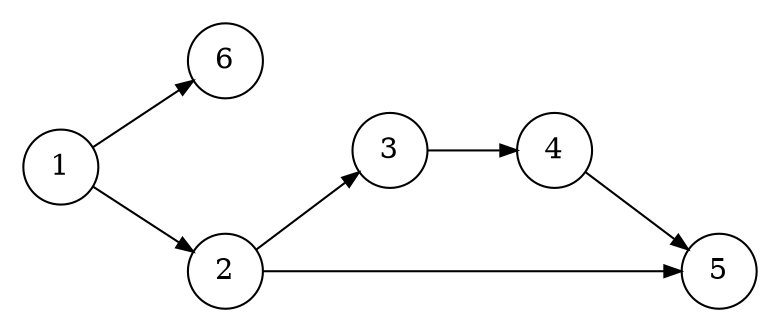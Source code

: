 
    digraph G {
    nodesep=0.9;
    ranksep=0.6;
    margin=0.1;
    rankdir=LR;
    node [shape=circle];
    edge [arrowsize=0.8];
    "1" -> "6";
"1" -> "2";
"2" -> "3";
"2" -> "5";
"3" -> "4";
"4" -> "5";

}